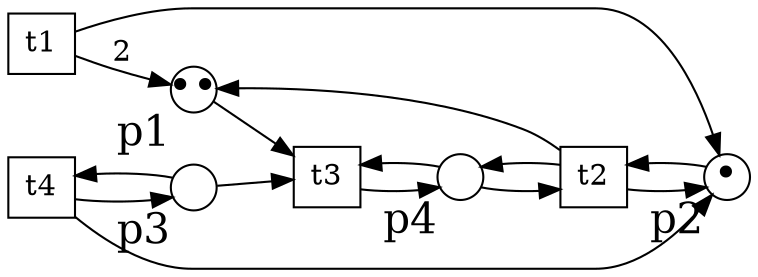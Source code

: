 digraph G {
  rankdir=LR;
  subgraph place {
    node [shape=circle,fixedsize=true,label="",height=.3,width=.3];
    p1 [label="&bull;&bull;", fontsize=20, xlabel="p1"];
    p2 [label="&bull;", fontsize=20, xlabel="p2"];
    p3 [fontsize=20, xlabel="p3"];
    p4 [fontsize=20, xlabel="p4"];


  }
  subgraph transitions {
    node [shape=rect,height=0.4,width=.4];
    t1, t2, t3, t4;
  }

  # align horizontally
  # {edge [weight=2]; i->a->p1; p2->f->o;}

  t1->p1 [label="2"];
  t1->p2;
  p2->t2;
  p4->t2;
  t2->p2;
  t2->p4;
  t2->p1;
  p1->t3;
  p3->t3;
  t3->p4;
  p4->t3;
  p3->t4;
  t4->p3;
  t4->p2;
  # align vertically
  #{rank=same; p1,p2,p3,p4;}  
  #{rank=same; t1,t2,t3,t4;}  
}
